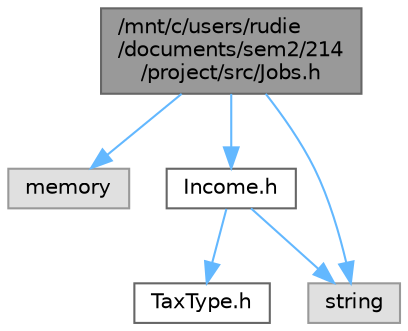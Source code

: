 digraph "/mnt/c/users/rudie/documents/sem2/214/project/src/Jobs.h"
{
 // LATEX_PDF_SIZE
  bgcolor="transparent";
  edge [fontname=Helvetica,fontsize=10,labelfontname=Helvetica,labelfontsize=10];
  node [fontname=Helvetica,fontsize=10,shape=box,height=0.2,width=0.4];
  Node1 [id="Node000001",label="/mnt/c/users/rudie\l/documents/sem2/214\l/project/src/Jobs.h",height=0.2,width=0.4,color="gray40", fillcolor="grey60", style="filled", fontcolor="black",tooltip="Definition of the Jobs class."];
  Node1 -> Node2 [id="edge6_Node000001_Node000002",color="steelblue1",style="solid",tooltip=" "];
  Node2 [id="Node000002",label="memory",height=0.2,width=0.4,color="grey60", fillcolor="#E0E0E0", style="filled",tooltip=" "];
  Node1 -> Node3 [id="edge7_Node000001_Node000003",color="steelblue1",style="solid",tooltip=" "];
  Node3 [id="Node000003",label="Income.h",height=0.2,width=0.4,color="grey40", fillcolor="white", style="filled",URL="$Income_8h.html",tooltip="Definition of the Income class."];
  Node3 -> Node4 [id="edge8_Node000003_Node000004",color="steelblue1",style="solid",tooltip=" "];
  Node4 [id="Node000004",label="TaxType.h",height=0.2,width=0.4,color="grey40", fillcolor="white", style="filled",URL="$TaxType_8h_source.html",tooltip=" "];
  Node3 -> Node5 [id="edge9_Node000003_Node000005",color="steelblue1",style="solid",tooltip=" "];
  Node5 [id="Node000005",label="string",height=0.2,width=0.4,color="grey60", fillcolor="#E0E0E0", style="filled",tooltip=" "];
  Node1 -> Node5 [id="edge10_Node000001_Node000005",color="steelblue1",style="solid",tooltip=" "];
}

